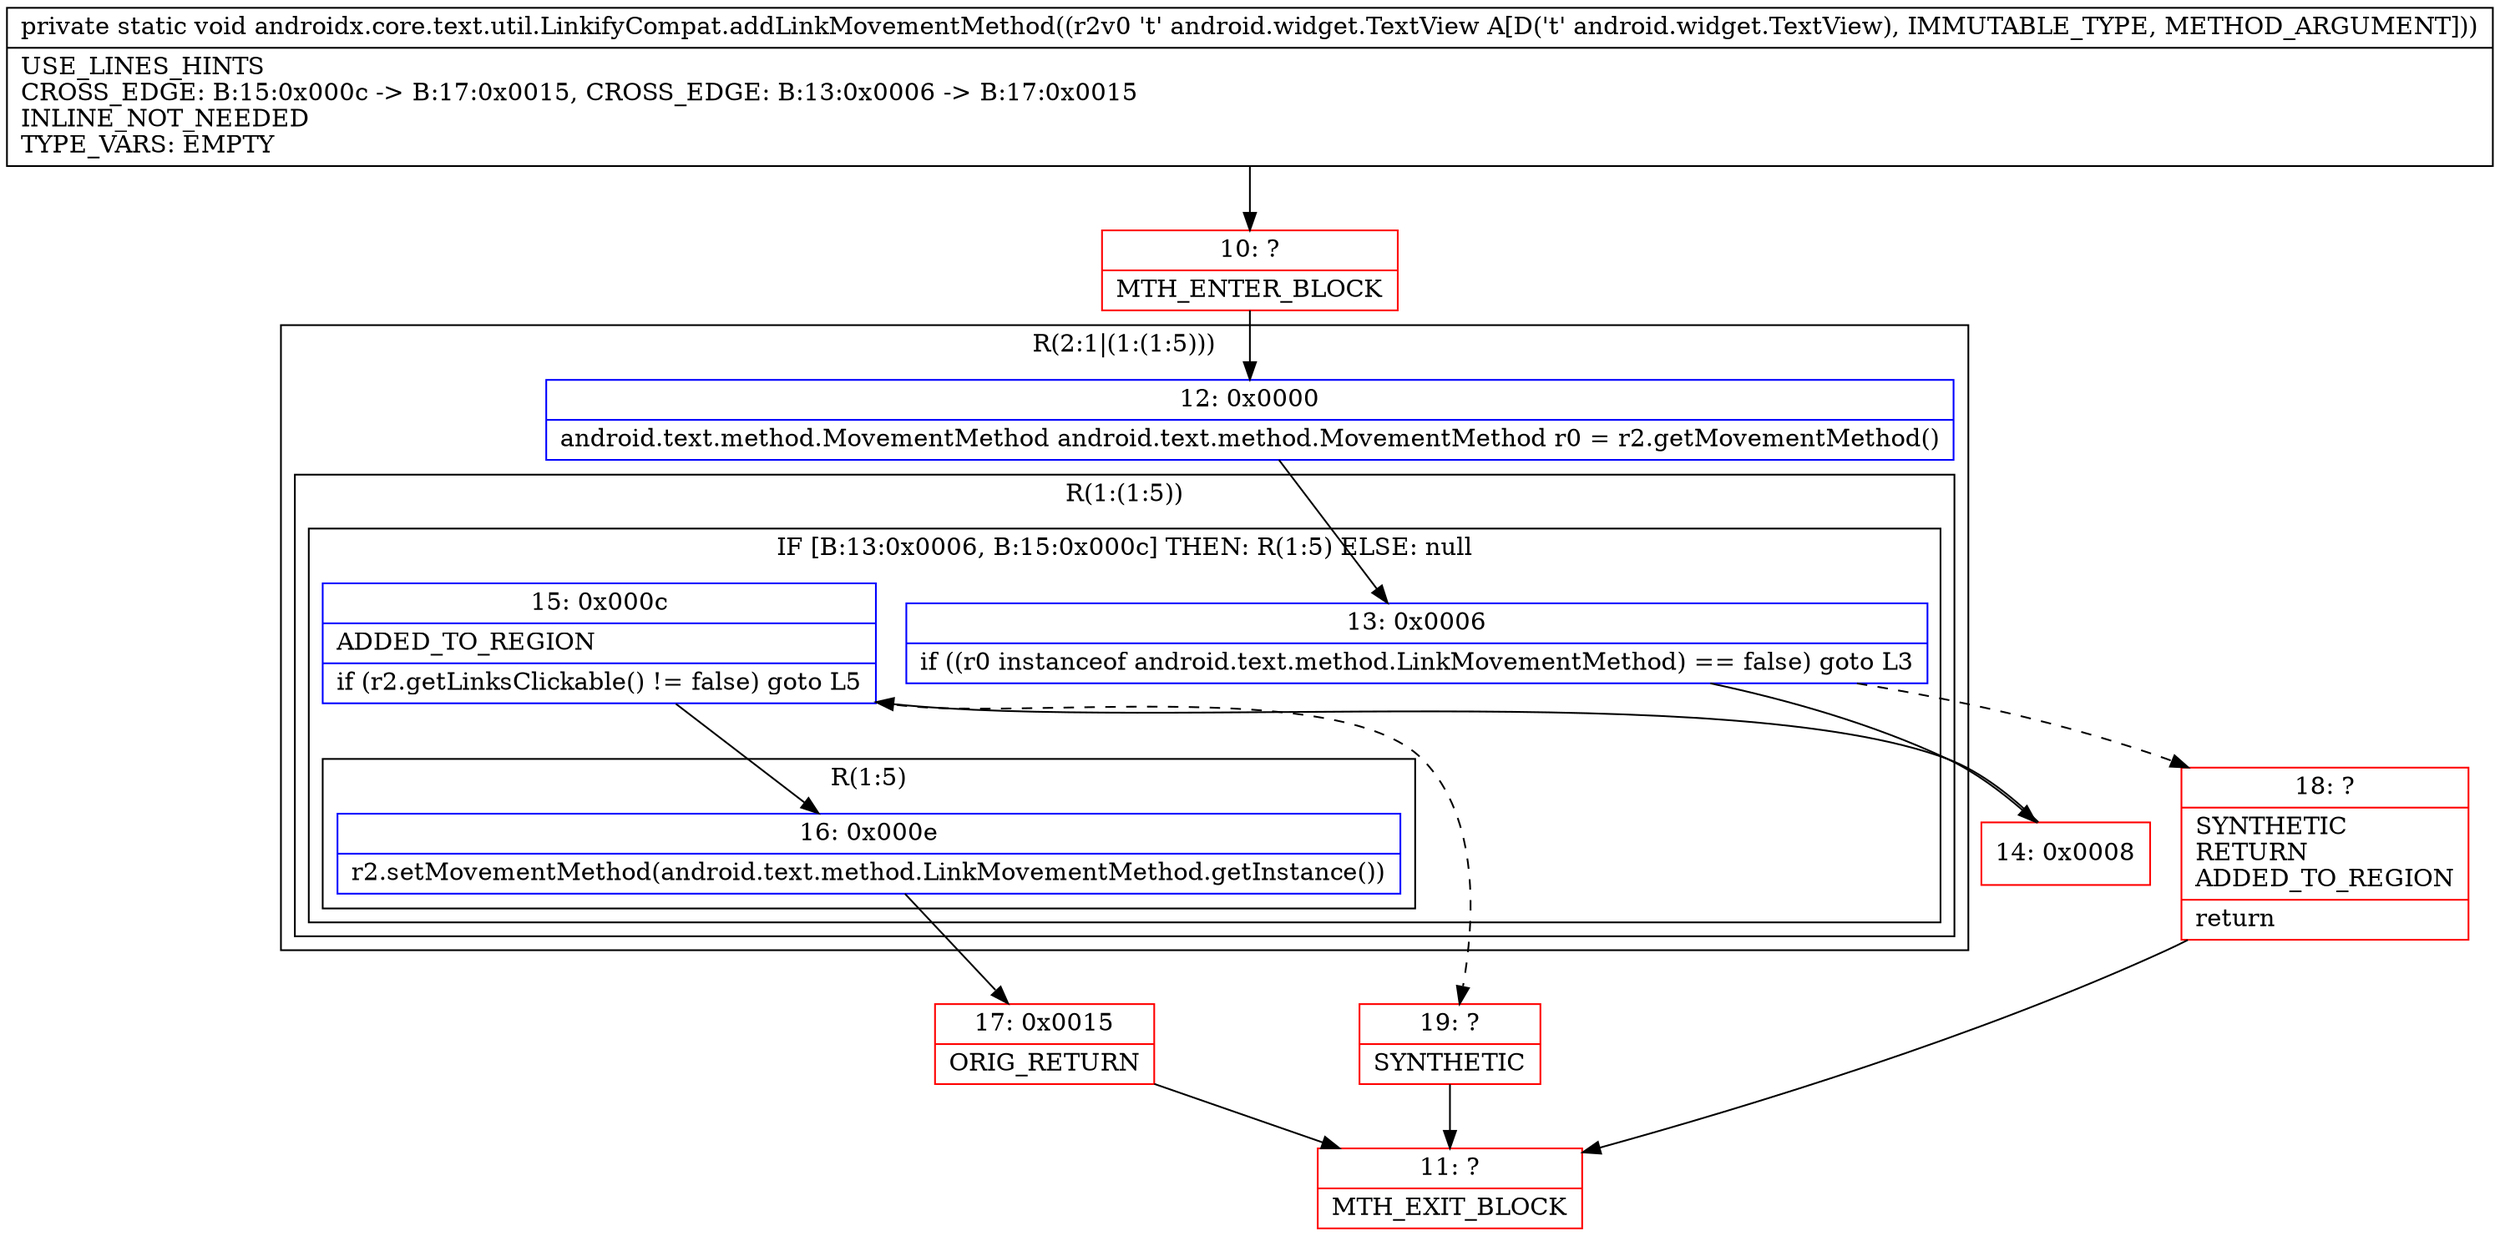 digraph "CFG forandroidx.core.text.util.LinkifyCompat.addLinkMovementMethod(Landroid\/widget\/TextView;)V" {
subgraph cluster_Region_2113872483 {
label = "R(2:1|(1:(1:5)))";
node [shape=record,color=blue];
Node_12 [shape=record,label="{12\:\ 0x0000|android.text.method.MovementMethod android.text.method.MovementMethod r0 = r2.getMovementMethod()\l}"];
subgraph cluster_Region_90671526 {
label = "R(1:(1:5))";
node [shape=record,color=blue];
subgraph cluster_IfRegion_1161502947 {
label = "IF [B:13:0x0006, B:15:0x000c] THEN: R(1:5) ELSE: null";
node [shape=record,color=blue];
Node_13 [shape=record,label="{13\:\ 0x0006|if ((r0 instanceof android.text.method.LinkMovementMethod) == false) goto L3\l}"];
Node_15 [shape=record,label="{15\:\ 0x000c|ADDED_TO_REGION\l|if (r2.getLinksClickable() != false) goto L5\l}"];
subgraph cluster_Region_1482066802 {
label = "R(1:5)";
node [shape=record,color=blue];
Node_16 [shape=record,label="{16\:\ 0x000e|r2.setMovementMethod(android.text.method.LinkMovementMethod.getInstance())\l}"];
}
}
}
}
Node_10 [shape=record,color=red,label="{10\:\ ?|MTH_ENTER_BLOCK\l}"];
Node_14 [shape=record,color=red,label="{14\:\ 0x0008}"];
Node_17 [shape=record,color=red,label="{17\:\ 0x0015|ORIG_RETURN\l}"];
Node_11 [shape=record,color=red,label="{11\:\ ?|MTH_EXIT_BLOCK\l}"];
Node_19 [shape=record,color=red,label="{19\:\ ?|SYNTHETIC\l}"];
Node_18 [shape=record,color=red,label="{18\:\ ?|SYNTHETIC\lRETURN\lADDED_TO_REGION\l|return\l}"];
MethodNode[shape=record,label="{private static void androidx.core.text.util.LinkifyCompat.addLinkMovementMethod((r2v0 't' android.widget.TextView A[D('t' android.widget.TextView), IMMUTABLE_TYPE, METHOD_ARGUMENT]))  | USE_LINES_HINTS\lCROSS_EDGE: B:15:0x000c \-\> B:17:0x0015, CROSS_EDGE: B:13:0x0006 \-\> B:17:0x0015\lINLINE_NOT_NEEDED\lTYPE_VARS: EMPTY\l}"];
MethodNode -> Node_10;Node_12 -> Node_13;
Node_13 -> Node_14;
Node_13 -> Node_18[style=dashed];
Node_15 -> Node_16;
Node_15 -> Node_19[style=dashed];
Node_16 -> Node_17;
Node_10 -> Node_12;
Node_14 -> Node_15;
Node_17 -> Node_11;
Node_19 -> Node_11;
Node_18 -> Node_11;
}

